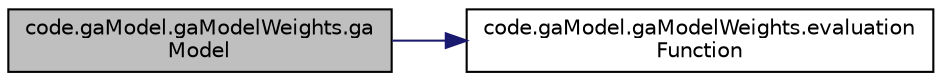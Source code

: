 digraph "code.gaModel.gaModelWeights.gaModel"
{
  edge [fontname="Helvetica",fontsize="10",labelfontname="Helvetica",labelfontsize="10"];
  node [fontname="Helvetica",fontsize="10",shape=record];
  rankdir="LR";
  Node3 [label="code.gaModel.gaModelWeights.ga\lModel",height=0.2,width=0.4,color="black", fillcolor="grey75", style="filled", fontcolor="black"];
  Node3 -> Node4 [color="midnightblue",fontsize="10",style="solid",fontname="Helvetica"];
  Node4 [label="code.gaModel.gaModelWeights.evaluation\lFunction",height=0.2,width=0.4,color="black", fillcolor="white", style="filled",URL="$namespacecode_1_1ga_model_1_1ga_model_weights.html#a391a75f316a29e0dfba1b8adda65c526"];
}
